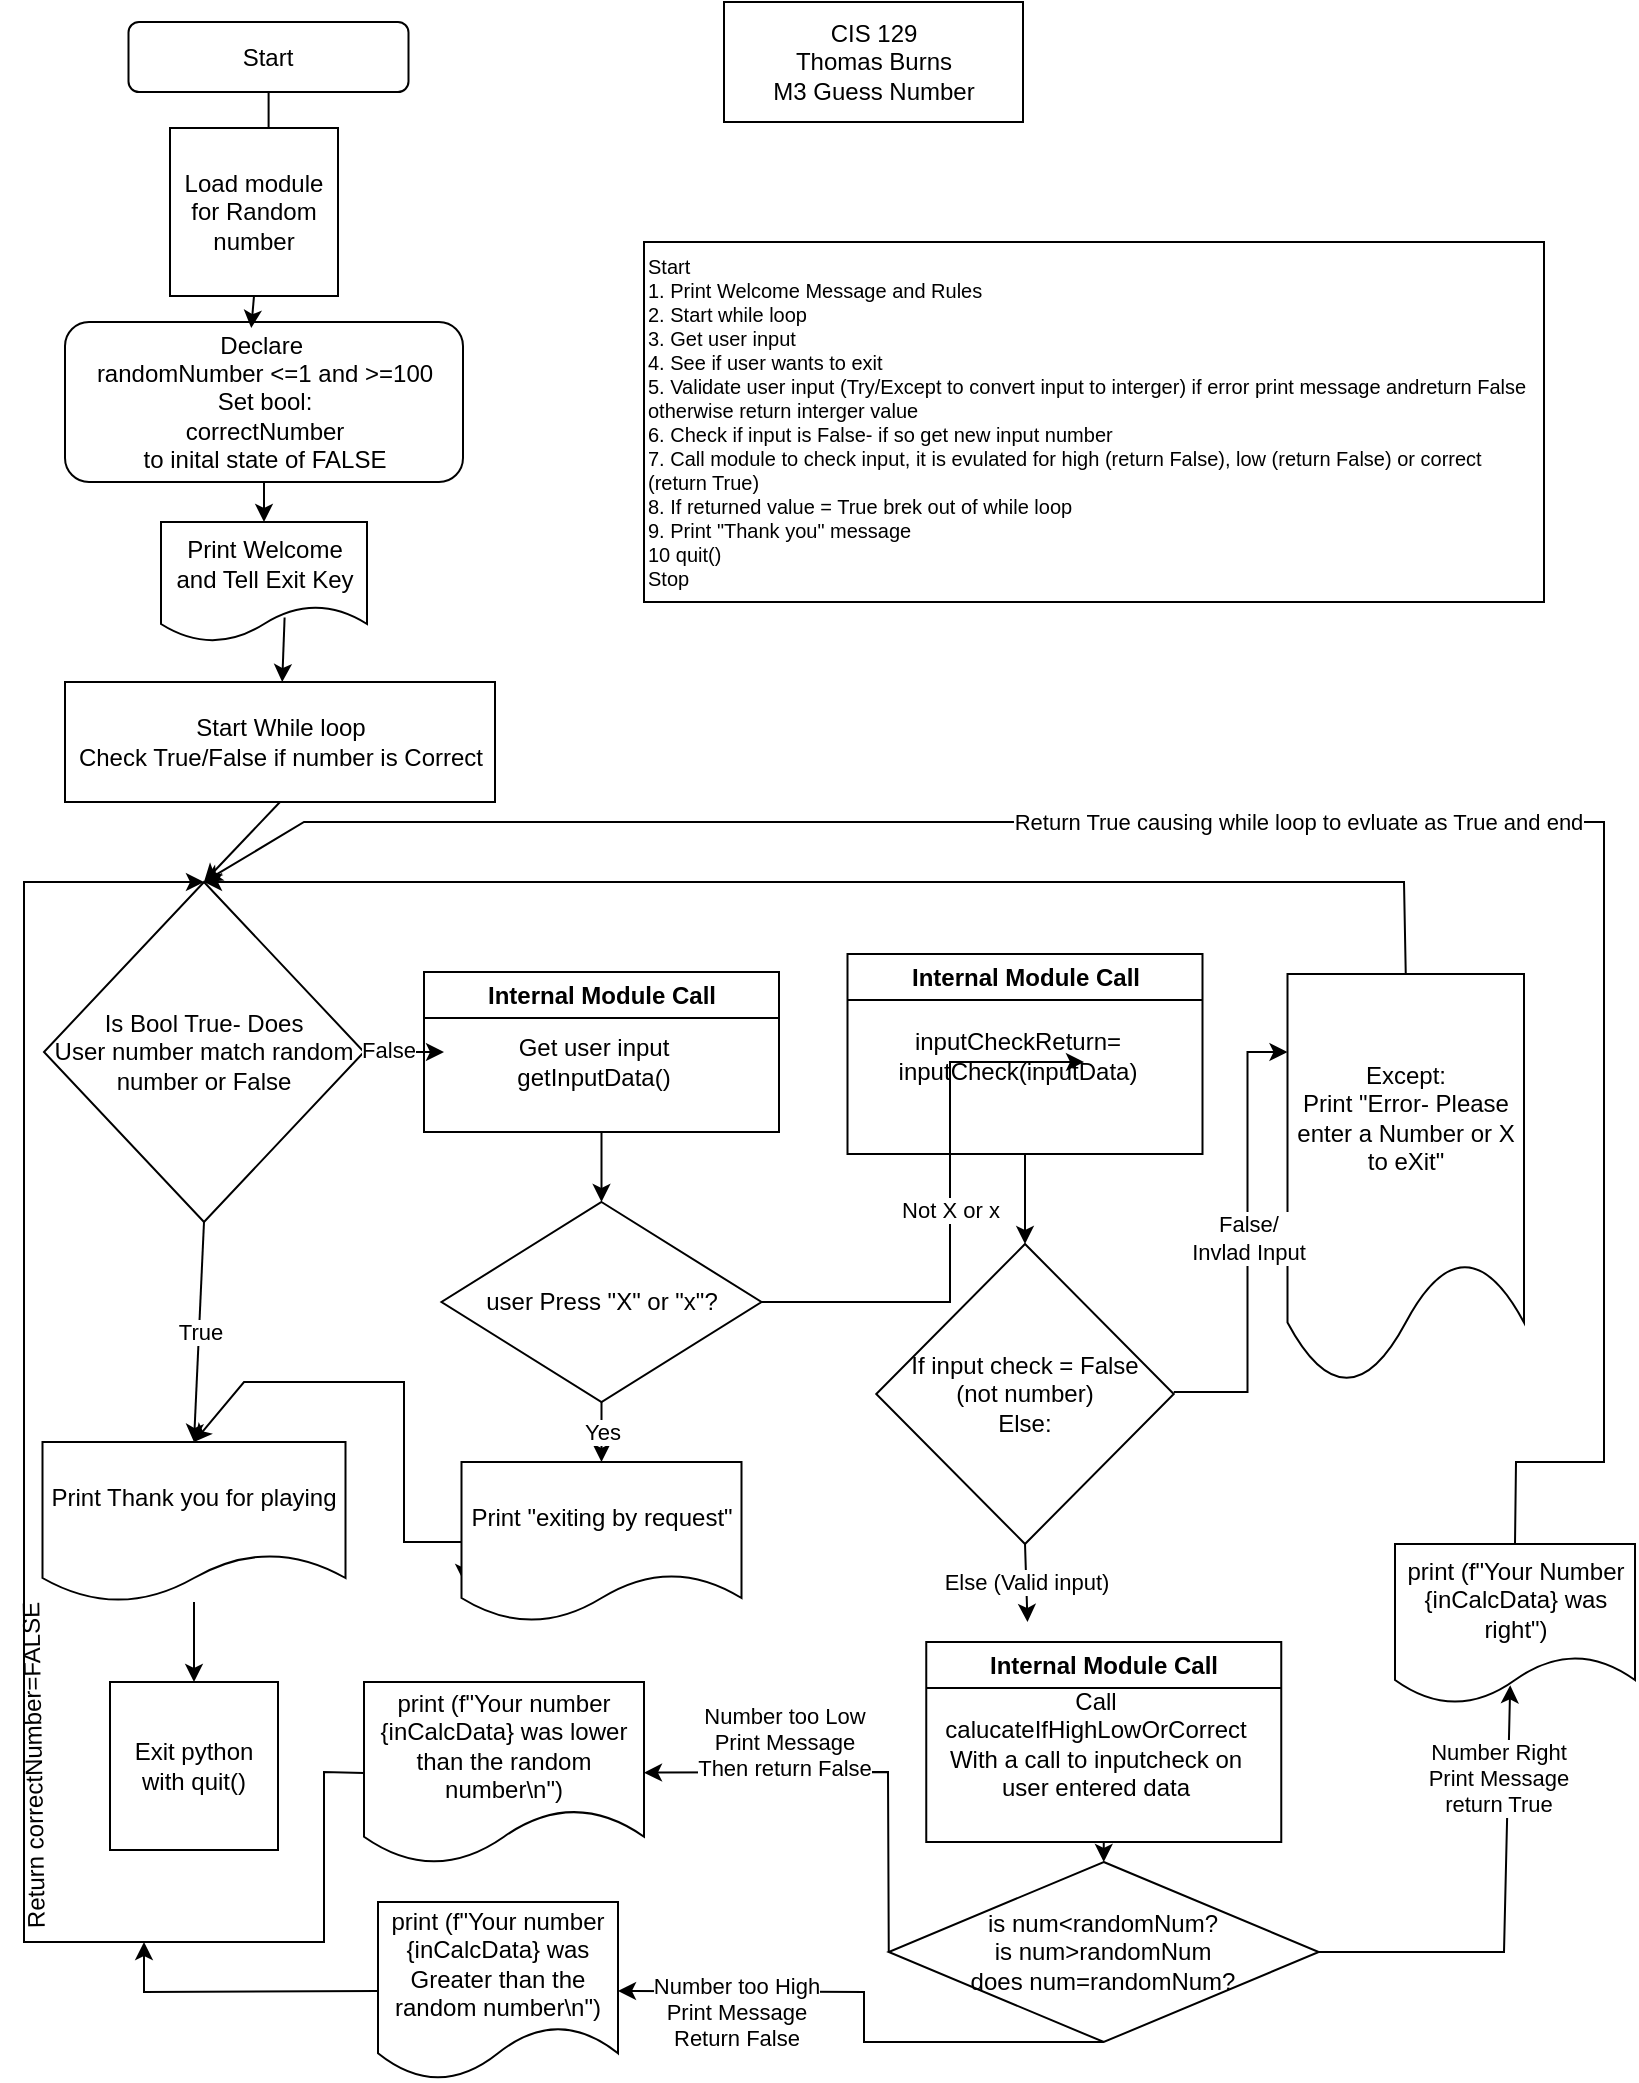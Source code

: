 <mxfile version="22.1.18" type="device">
  <diagram id="C5RBs43oDa-KdzZeNtuy" name="Page-1">
    <mxGraphModel dx="2207" dy="1274" grid="1" gridSize="10" guides="1" tooltips="1" connect="1" arrows="1" fold="1" page="1" pageScale="1" pageWidth="827" pageHeight="1169" math="0" shadow="0">
      <root>
        <mxCell id="WIyWlLk6GJQsqaUBKTNV-0" />
        <mxCell id="WIyWlLk6GJQsqaUBKTNV-1" parent="WIyWlLk6GJQsqaUBKTNV-0" />
        <mxCell id="WIyWlLk6GJQsqaUBKTNV-2" value="" style="rounded=0;html=1;jettySize=auto;orthogonalLoop=1;fontSize=11;endArrow=block;endFill=0;endSize=8;strokeWidth=1;shadow=0;labelBackgroundColor=none;edgeStyle=orthogonalEdgeStyle;entryX=0.5;entryY=0;entryDx=0;entryDy=0;" parent="WIyWlLk6GJQsqaUBKTNV-1" source="WIyWlLk6GJQsqaUBKTNV-3" target="WY30ZvE9TRLJRaWXuD3o-0" edge="1">
          <mxGeometry relative="1" as="geometry">
            <mxPoint x="-628" y="95" as="targetPoint" />
          </mxGeometry>
        </mxCell>
        <mxCell id="WIyWlLk6GJQsqaUBKTNV-3" value="Start" style="rounded=1;whiteSpace=wrap;html=1;fontSize=12;glass=0;strokeWidth=1;shadow=0;" parent="WIyWlLk6GJQsqaUBKTNV-1" vertex="1">
          <mxGeometry x="-757.75" y="20" width="140" height="35" as="geometry" />
        </mxCell>
        <mxCell id="SuNOhPGvzMYFYTVkQDeq-3" value="Start While loop&lt;br&gt;Check True/False if number is Correct" style="rounded=0;whiteSpace=wrap;html=1;" parent="WIyWlLk6GJQsqaUBKTNV-1" vertex="1">
          <mxGeometry x="-789.5" y="350" width="215" height="60" as="geometry" />
        </mxCell>
        <mxCell id="SuNOhPGvzMYFYTVkQDeq-9" value="" style="endArrow=classic;html=1;rounded=0;exitX=0.6;exitY=0.796;exitDx=0;exitDy=0;exitPerimeter=0;" parent="WIyWlLk6GJQsqaUBKTNV-1" source="WY30ZvE9TRLJRaWXuD3o-2" target="SuNOhPGvzMYFYTVkQDeq-3" edge="1">
          <mxGeometry width="50" height="50" relative="1" as="geometry">
            <mxPoint x="-669.6" y="380" as="sourcePoint" />
            <mxPoint x="-468" y="456.02" as="targetPoint" />
          </mxGeometry>
        </mxCell>
        <mxCell id="fb3xNtcODuzkv7CMy7z3-26" value="&lt;div style=&quot;border-color: var(--border-color); font-size: 10px;&quot;&gt;&lt;div style=&quot;border-color: var(--border-color);&quot;&gt;Start&lt;/div&gt;&lt;div style=&quot;border-color: var(--border-color);&quot;&gt;1. Print Welcome Message and Rules&lt;/div&gt;&lt;div style=&quot;border-color: var(--border-color);&quot;&gt;2. Start while loop&lt;/div&gt;&lt;div style=&quot;border-color: var(--border-color);&quot;&gt;3. Get user input&lt;/div&gt;&lt;div style=&quot;border-color: var(--border-color);&quot;&gt;4. See if user wants to exit&lt;/div&gt;&lt;div style=&quot;border-color: var(--border-color);&quot;&gt;5. Validate user input (Try/Except to convert input to interger) if error print message andreturn False otherwise return interger value&lt;/div&gt;&lt;div style=&quot;border-color: var(--border-color);&quot;&gt;6. Check if input is False- if so get new input number&lt;/div&gt;&lt;div style=&quot;border-color: var(--border-color);&quot;&gt;7. Call module to check input, it is evulated for high (return False), low (return False) or correct (return True)&lt;/div&gt;&lt;div style=&quot;border-color: var(--border-color);&quot;&gt;8. If returned value = True brek out of while loop&amp;nbsp;&lt;/div&gt;&lt;div style=&quot;border-color: var(--border-color);&quot;&gt;9. Print &quot;Thank you&quot; message&lt;/div&gt;&lt;div style=&quot;border-color: var(--border-color);&quot;&gt;10 quit()&lt;/div&gt;&lt;div style=&quot;border-color: var(--border-color);&quot;&gt;Stop&lt;/div&gt;&lt;/div&gt;" style="rounded=0;whiteSpace=wrap;html=1;align=left;fontSize=10;" parent="WIyWlLk6GJQsqaUBKTNV-1" vertex="1">
          <mxGeometry x="-500" y="130" width="450" height="180" as="geometry" />
        </mxCell>
        <mxCell id="fb3xNtcODuzkv7CMy7z3-29" value="CIS 129&lt;br style=&quot;border-color: var(--border-color);&quot;&gt;Thomas Burns&lt;br&gt;M3 Guess Number" style="rounded=0;whiteSpace=wrap;html=1;" parent="WIyWlLk6GJQsqaUBKTNV-1" vertex="1">
          <mxGeometry x="-460" y="10" width="149.5" height="60" as="geometry" />
        </mxCell>
        <mxCell id="WY30ZvE9TRLJRaWXuD3o-0" value="Load module&lt;br&gt;for Random&lt;br&gt;number" style="whiteSpace=wrap;html=1;aspect=fixed;" parent="WIyWlLk6GJQsqaUBKTNV-1" vertex="1">
          <mxGeometry x="-737" y="73" width="84" height="84" as="geometry" />
        </mxCell>
        <mxCell id="WY30ZvE9TRLJRaWXuD3o-1" value="Declare&amp;nbsp;&lt;br&gt;randomNumber &amp;lt;=1 and &amp;gt;=100&lt;br&gt;Set bool:&lt;br&gt;correctNumber&lt;br&gt;to inital state of FALSE&lt;br&gt;" style="rounded=1;whiteSpace=wrap;html=1;" parent="WIyWlLk6GJQsqaUBKTNV-1" vertex="1">
          <mxGeometry x="-789.5" y="170" width="199" height="80" as="geometry" />
        </mxCell>
        <mxCell id="WY30ZvE9TRLJRaWXuD3o-2" value="Print Welcome and Tell Exit Key" style="shape=document;whiteSpace=wrap;html=1;boundedLbl=1;" parent="WIyWlLk6GJQsqaUBKTNV-1" vertex="1">
          <mxGeometry x="-741.5" y="270" width="103" height="60" as="geometry" />
        </mxCell>
        <mxCell id="WY30ZvE9TRLJRaWXuD3o-3" value="Is Bool True- Does&lt;br&gt;User number match random number or False&lt;br&gt;" style="rhombus;whiteSpace=wrap;html=1;" parent="WIyWlLk6GJQsqaUBKTNV-1" vertex="1">
          <mxGeometry x="-800" y="450" width="160" height="170" as="geometry" />
        </mxCell>
        <mxCell id="WY30ZvE9TRLJRaWXuD3o-4" value="Print Thank you for playing" style="shape=document;whiteSpace=wrap;html=1;boundedLbl=1;" parent="WIyWlLk6GJQsqaUBKTNV-1" vertex="1">
          <mxGeometry x="-800.75" y="730" width="151.5" height="80" as="geometry" />
        </mxCell>
        <mxCell id="WY30ZvE9TRLJRaWXuD3o-5" value="Exit python with quit()" style="whiteSpace=wrap;html=1;aspect=fixed;" parent="WIyWlLk6GJQsqaUBKTNV-1" vertex="1">
          <mxGeometry x="-767" y="850" width="84" height="84" as="geometry" />
        </mxCell>
        <mxCell id="WY30ZvE9TRLJRaWXuD3o-6" value="True" style="endArrow=classic;html=1;rounded=0;entryX=0.5;entryY=0;entryDx=0;entryDy=0;exitX=0.5;exitY=1;exitDx=0;exitDy=0;" parent="WIyWlLk6GJQsqaUBKTNV-1" source="WY30ZvE9TRLJRaWXuD3o-3" target="WY30ZvE9TRLJRaWXuD3o-4" edge="1">
          <mxGeometry width="50" height="50" relative="1" as="geometry">
            <mxPoint x="-725" y="700" as="sourcePoint" />
            <mxPoint x="-850" y="670" as="targetPoint" />
          </mxGeometry>
        </mxCell>
        <mxCell id="WY30ZvE9TRLJRaWXuD3o-7" value="" style="endArrow=classic;html=1;rounded=0;entryX=0.5;entryY=0;entryDx=0;entryDy=0;" parent="WIyWlLk6GJQsqaUBKTNV-1" source="WY30ZvE9TRLJRaWXuD3o-4" target="WY30ZvE9TRLJRaWXuD3o-5" edge="1">
          <mxGeometry width="50" height="50" relative="1" as="geometry">
            <mxPoint x="-900" y="760" as="sourcePoint" />
            <mxPoint x="-850" y="710" as="targetPoint" />
          </mxGeometry>
        </mxCell>
        <mxCell id="WY30ZvE9TRLJRaWXuD3o-9" value="" style="endArrow=classic;html=1;rounded=0;entryX=0.5;entryY=0;entryDx=0;entryDy=0;exitX=0.5;exitY=1;exitDx=0;exitDy=0;" parent="WIyWlLk6GJQsqaUBKTNV-1" source="WY30ZvE9TRLJRaWXuD3o-1" target="WY30ZvE9TRLJRaWXuD3o-2" edge="1">
          <mxGeometry width="50" height="50" relative="1" as="geometry">
            <mxPoint x="-867" y="320" as="sourcePoint" />
            <mxPoint x="-817" y="270" as="targetPoint" />
          </mxGeometry>
        </mxCell>
        <mxCell id="WY30ZvE9TRLJRaWXuD3o-10" value="" style="endArrow=classic;html=1;rounded=0;exitX=0.5;exitY=1;exitDx=0;exitDy=0;entryX=0.468;entryY=0.038;entryDx=0;entryDy=0;entryPerimeter=0;" parent="WIyWlLk6GJQsqaUBKTNV-1" source="WY30ZvE9TRLJRaWXuD3o-0" target="WY30ZvE9TRLJRaWXuD3o-1" edge="1">
          <mxGeometry width="50" height="50" relative="1" as="geometry">
            <mxPoint x="-477" y="380" as="sourcePoint" />
            <mxPoint x="-427" y="330" as="targetPoint" />
          </mxGeometry>
        </mxCell>
        <mxCell id="WY30ZvE9TRLJRaWXuD3o-11" value="Internal Module Call" style="swimlane;whiteSpace=wrap;html=1;" parent="WIyWlLk6GJQsqaUBKTNV-1" vertex="1">
          <mxGeometry x="-610" y="495" width="177.5" height="80" as="geometry" />
        </mxCell>
        <mxCell id="WY30ZvE9TRLJRaWXuD3o-12" value="Get user input&lt;br&gt;getInputData()" style="text;html=1;strokeColor=none;fillColor=none;align=center;verticalAlign=middle;whiteSpace=wrap;rounded=0;" parent="WY30ZvE9TRLJRaWXuD3o-11" vertex="1">
          <mxGeometry x="30" y="30" width="110" height="30" as="geometry" />
        </mxCell>
        <mxCell id="WY30ZvE9TRLJRaWXuD3o-13" value="" style="endArrow=classic;html=1;rounded=0;exitX=1;exitY=0.5;exitDx=0;exitDy=0;entryX=0;entryY=0.5;entryDx=0;entryDy=0;" parent="WIyWlLk6GJQsqaUBKTNV-1" source="WY30ZvE9TRLJRaWXuD3o-3" edge="1">
          <mxGeometry width="50" height="50" relative="1" as="geometry">
            <mxPoint x="-520" y="720" as="sourcePoint" />
            <mxPoint x="-600" y="535.0" as="targetPoint" />
          </mxGeometry>
        </mxCell>
        <mxCell id="RPnpbUv0buXzIzxyPwI5-33" value="False" style="edgeLabel;html=1;align=center;verticalAlign=middle;resizable=0;points=[];" vertex="1" connectable="0" parent="WY30ZvE9TRLJRaWXuD3o-13">
          <mxGeometry x="-0.392" y="1" relative="1" as="geometry">
            <mxPoint as="offset" />
          </mxGeometry>
        </mxCell>
        <mxCell id="WY30ZvE9TRLJRaWXuD3o-16" value="" style="endArrow=classic;html=1;rounded=0;" parent="WIyWlLk6GJQsqaUBKTNV-1" edge="1">
          <mxGeometry width="50" height="50" relative="1" as="geometry">
            <mxPoint x="-590" y="790" as="sourcePoint" />
            <mxPoint x="-590" y="800" as="targetPoint" />
          </mxGeometry>
        </mxCell>
        <mxCell id="WY30ZvE9TRLJRaWXuD3o-18" value="user Press &quot;X&quot; or &quot;x&quot;?" style="rhombus;whiteSpace=wrap;html=1;" parent="WIyWlLk6GJQsqaUBKTNV-1" vertex="1">
          <mxGeometry x="-601.25" y="610" width="160" height="100" as="geometry" />
        </mxCell>
        <mxCell id="WY30ZvE9TRLJRaWXuD3o-19" value="" style="endArrow=classic;html=1;rounded=0;exitX=0.5;exitY=1;exitDx=0;exitDy=0;entryX=0.5;entryY=0;entryDx=0;entryDy=0;" parent="WIyWlLk6GJQsqaUBKTNV-1" source="WY30ZvE9TRLJRaWXuD3o-11" target="WY30ZvE9TRLJRaWXuD3o-18" edge="1">
          <mxGeometry width="50" height="50" relative="1" as="geometry">
            <mxPoint x="-660" y="660" as="sourcePoint" />
            <mxPoint x="-610" y="610" as="targetPoint" />
          </mxGeometry>
        </mxCell>
        <mxCell id="WY30ZvE9TRLJRaWXuD3o-20" value="Print &quot;exiting by request&quot;" style="shape=document;whiteSpace=wrap;html=1;boundedLbl=1;" parent="WIyWlLk6GJQsqaUBKTNV-1" vertex="1">
          <mxGeometry x="-591.25" y="740" width="140" height="80" as="geometry" />
        </mxCell>
        <mxCell id="WY30ZvE9TRLJRaWXuD3o-21" value="Yes" style="endArrow=classic;html=1;rounded=0;exitX=0.5;exitY=1;exitDx=0;exitDy=0;entryX=0.5;entryY=0;entryDx=0;entryDy=0;" parent="WIyWlLk6GJQsqaUBKTNV-1" source="WY30ZvE9TRLJRaWXuD3o-18" target="WY30ZvE9TRLJRaWXuD3o-20" edge="1">
          <mxGeometry width="50" height="50" relative="1" as="geometry">
            <mxPoint x="-450" y="760" as="sourcePoint" />
            <mxPoint x="-400" y="710" as="targetPoint" />
          </mxGeometry>
        </mxCell>
        <mxCell id="WY30ZvE9TRLJRaWXuD3o-25" value="Not X or x" style="endArrow=classic;html=1;rounded=0;exitX=1;exitY=0.5;exitDx=0;exitDy=0;" parent="WIyWlLk6GJQsqaUBKTNV-1" source="WY30ZvE9TRLJRaWXuD3o-18" edge="1">
          <mxGeometry width="50" height="50" relative="1" as="geometry">
            <mxPoint x="-397" y="560" as="sourcePoint" />
            <mxPoint x="-280" y="540" as="targetPoint" />
            <Array as="points">
              <mxPoint x="-347" y="660" />
              <mxPoint x="-347" y="540" />
            </Array>
          </mxGeometry>
        </mxCell>
        <mxCell id="WY30ZvE9TRLJRaWXuD3o-26" value="is num&amp;lt;randomNum?&lt;br&gt;is num&amp;gt;randomNum&lt;br&gt;does num=randomNum?" style="rhombus;whiteSpace=wrap;html=1;" parent="WIyWlLk6GJQsqaUBKTNV-1" vertex="1">
          <mxGeometry x="-377.62" y="940" width="215" height="90" as="geometry" />
        </mxCell>
        <mxCell id="WY30ZvE9TRLJRaWXuD3o-28" value="Internal Module Call" style="swimlane;whiteSpace=wrap;html=1;" parent="WIyWlLk6GJQsqaUBKTNV-1" vertex="1">
          <mxGeometry x="-358.87" y="830" width="177.5" height="100" as="geometry" />
        </mxCell>
        <mxCell id="WY30ZvE9TRLJRaWXuD3o-29" value="Call calucateIfHighLowOrCorrect&lt;br&gt;With a call to inputcheck on user entered data" style="text;html=1;strokeColor=none;fillColor=none;align=center;verticalAlign=middle;whiteSpace=wrap;rounded=0;" parent="WY30ZvE9TRLJRaWXuD3o-28" vertex="1">
          <mxGeometry x="30" y="31" width="110" height="39" as="geometry" />
        </mxCell>
        <mxCell id="WY30ZvE9TRLJRaWXuD3o-31" value="Except:&lt;br&gt;Print &quot;Error- Please enter a Number or X to eXit&quot;" style="shape=document;whiteSpace=wrap;html=1;boundedLbl=1;" parent="WIyWlLk6GJQsqaUBKTNV-1" vertex="1">
          <mxGeometry x="-178.25" y="496" width="118.25" height="205" as="geometry" />
        </mxCell>
        <mxCell id="RPnpbUv0buXzIzxyPwI5-1" value="If input check = False &lt;br&gt;(not number)&lt;br&gt;Else:" style="rhombus;whiteSpace=wrap;html=1;" vertex="1" parent="WIyWlLk6GJQsqaUBKTNV-1">
          <mxGeometry x="-383.87" y="631" width="148.75" height="150" as="geometry" />
        </mxCell>
        <mxCell id="RPnpbUv0buXzIzxyPwI5-2" value="Internal Module Call" style="swimlane;whiteSpace=wrap;html=1;" vertex="1" parent="WIyWlLk6GJQsqaUBKTNV-1">
          <mxGeometry x="-398.25" y="486" width="177.5" height="100" as="geometry" />
        </mxCell>
        <mxCell id="RPnpbUv0buXzIzxyPwI5-3" value="inputCheckReturn= inputCheck(inputData)" style="text;html=1;strokeColor=none;fillColor=none;align=center;verticalAlign=middle;whiteSpace=wrap;rounded=0;" vertex="1" parent="RPnpbUv0buXzIzxyPwI5-2">
          <mxGeometry x="30" y="31" width="110" height="39" as="geometry" />
        </mxCell>
        <mxCell id="RPnpbUv0buXzIzxyPwI5-4" value="" style="endArrow=classic;html=1;rounded=0;entryX=0.5;entryY=0;entryDx=0;entryDy=0;exitX=0.5;exitY=1;exitDx=0;exitDy=0;" edge="1" parent="WIyWlLk6GJQsqaUBKTNV-1" source="RPnpbUv0buXzIzxyPwI5-2" target="RPnpbUv0buXzIzxyPwI5-1">
          <mxGeometry width="50" height="50" relative="1" as="geometry">
            <mxPoint x="31.75" y="531" as="sourcePoint" />
            <mxPoint x="81.75" y="481" as="targetPoint" />
          </mxGeometry>
        </mxCell>
        <mxCell id="RPnpbUv0buXzIzxyPwI5-5" value="False/&lt;br&gt;Invlad Input" style="endArrow=classic;html=1;rounded=0;exitX=1;exitY=0.5;exitDx=0;exitDy=0;entryX=0;entryY=0.5;entryDx=0;entryDy=0;" edge="1" parent="WIyWlLk6GJQsqaUBKTNV-1">
          <mxGeometry width="50" height="50" relative="1" as="geometry">
            <mxPoint x="-235.12" y="705" as="sourcePoint" />
            <mxPoint x="-178.25" y="535" as="targetPoint" />
            <Array as="points">
              <mxPoint x="-198.25" y="705" />
              <mxPoint x="-198.25" y="535" />
            </Array>
          </mxGeometry>
        </mxCell>
        <mxCell id="RPnpbUv0buXzIzxyPwI5-6" value="" style="endArrow=classic;html=1;rounded=0;exitX=0.5;exitY=0;exitDx=0;exitDy=0;entryX=0.5;entryY=0;entryDx=0;entryDy=0;" edge="1" parent="WIyWlLk6GJQsqaUBKTNV-1" source="WY30ZvE9TRLJRaWXuD3o-31" target="WY30ZvE9TRLJRaWXuD3o-3">
          <mxGeometry width="50" height="50" relative="1" as="geometry">
            <mxPoint x="160" y="810" as="sourcePoint" />
            <mxPoint x="210" y="760" as="targetPoint" />
            <Array as="points">
              <mxPoint x="-120" y="450" />
              <mxPoint x="-310" y="450" />
            </Array>
          </mxGeometry>
        </mxCell>
        <mxCell id="RPnpbUv0buXzIzxyPwI5-9" value="Else (Valid input)" style="endArrow=classic;html=1;rounded=0;exitX=0.5;exitY=1;exitDx=0;exitDy=0;entryX=0.5;entryY=0;entryDx=0;entryDy=0;" edge="1" parent="WIyWlLk6GJQsqaUBKTNV-1" source="RPnpbUv0buXzIzxyPwI5-1">
          <mxGeometry width="50" height="50" relative="1" as="geometry">
            <mxPoint x="-268.25" y="1041" as="sourcePoint" />
            <mxPoint x="-308.25" y="820" as="targetPoint" />
          </mxGeometry>
        </mxCell>
        <mxCell id="RPnpbUv0buXzIzxyPwI5-10" value="" style="endArrow=classic;html=1;rounded=0;exitX=0.5;exitY=1;exitDx=0;exitDy=0;" edge="1" parent="WIyWlLk6GJQsqaUBKTNV-1" source="WY30ZvE9TRLJRaWXuD3o-28" target="WY30ZvE9TRLJRaWXuD3o-26">
          <mxGeometry width="50" height="50" relative="1" as="geometry">
            <mxPoint x="-688.87" y="1200" as="sourcePoint" />
            <mxPoint x="-638.87" y="1150" as="targetPoint" />
          </mxGeometry>
        </mxCell>
        <mxCell id="RPnpbUv0buXzIzxyPwI5-11" value="print (f&quot;Your number {inCalcData} was lower than the random number\n&quot;)" style="shape=document;whiteSpace=wrap;html=1;boundedLbl=1;" vertex="1" parent="WIyWlLk6GJQsqaUBKTNV-1">
          <mxGeometry x="-640" y="850" width="140" height="91" as="geometry" />
        </mxCell>
        <mxCell id="RPnpbUv0buXzIzxyPwI5-12" value="print (f&quot;Your number {inCalcData} was Greater than the random number\n&quot;)" style="shape=document;whiteSpace=wrap;html=1;boundedLbl=1;" vertex="1" parent="WIyWlLk6GJQsqaUBKTNV-1">
          <mxGeometry x="-633" y="960" width="120" height="89" as="geometry" />
        </mxCell>
        <mxCell id="RPnpbUv0buXzIzxyPwI5-13" value="print (f&quot;Your Number {inCalcData} was right&quot;)" style="shape=document;whiteSpace=wrap;html=1;boundedLbl=1;" vertex="1" parent="WIyWlLk6GJQsqaUBKTNV-1">
          <mxGeometry x="-124.5" y="781" width="120" height="80" as="geometry" />
        </mxCell>
        <mxCell id="RPnpbUv0buXzIzxyPwI5-14" value="Number too Low&lt;br&gt;Print Message&lt;br&gt;Then return False" style="endArrow=classic;html=1;rounded=0;exitX=0;exitY=0.5;exitDx=0;exitDy=0;" edge="1" parent="WIyWlLk6GJQsqaUBKTNV-1" source="WY30ZvE9TRLJRaWXuD3o-26" target="RPnpbUv0buXzIzxyPwI5-11">
          <mxGeometry x="0.339" y="-15" width="50" height="50" relative="1" as="geometry">
            <mxPoint x="-408.87" y="990" as="sourcePoint" />
            <mxPoint x="-358.87" y="940" as="targetPoint" />
            <Array as="points">
              <mxPoint x="-378" y="895" />
            </Array>
            <mxPoint as="offset" />
          </mxGeometry>
        </mxCell>
        <mxCell id="RPnpbUv0buXzIzxyPwI5-15" value="" style="endArrow=classic;html=1;rounded=0;entryX=0.5;entryY=0;entryDx=0;entryDy=0;exitX=0;exitY=0.5;exitDx=0;exitDy=0;" edge="1" parent="WIyWlLk6GJQsqaUBKTNV-1" source="RPnpbUv0buXzIzxyPwI5-11" target="WY30ZvE9TRLJRaWXuD3o-3">
          <mxGeometry width="50" height="50" relative="1" as="geometry">
            <mxPoint x="-620" y="1070" as="sourcePoint" />
            <mxPoint x="-570" y="1020" as="targetPoint" />
            <Array as="points">
              <mxPoint x="-660" y="895" />
              <mxPoint x="-660" y="980" />
              <mxPoint x="-810" y="980" />
              <mxPoint x="-810" y="740" />
              <mxPoint x="-810" y="450" />
            </Array>
          </mxGeometry>
        </mxCell>
        <mxCell id="RPnpbUv0buXzIzxyPwI5-17" value="Number too High&lt;br&gt;Print Message&lt;br&gt;Return False" style="endArrow=classic;html=1;rounded=0;exitX=0.5;exitY=1;exitDx=0;exitDy=0;entryX=1;entryY=0.5;entryDx=0;entryDy=0;" edge="1" parent="WIyWlLk6GJQsqaUBKTNV-1" source="WY30ZvE9TRLJRaWXuD3o-26" target="RPnpbUv0buXzIzxyPwI5-12">
          <mxGeometry x="0.555" y="10" width="50" height="50" relative="1" as="geometry">
            <mxPoint x="-178.87" y="1150" as="sourcePoint" />
            <mxPoint x="-128.87" y="1100" as="targetPoint" />
            <Array as="points">
              <mxPoint x="-390" y="1030" />
              <mxPoint x="-390" y="1005" />
            </Array>
            <mxPoint as="offset" />
          </mxGeometry>
        </mxCell>
        <mxCell id="RPnpbUv0buXzIzxyPwI5-21" value="" style="endArrow=classic;html=1;rounded=0;exitX=1;exitY=0.5;exitDx=0;exitDy=0;entryX=0.48;entryY=0.883;entryDx=0;entryDy=0;entryPerimeter=0;" edge="1" parent="WIyWlLk6GJQsqaUBKTNV-1" source="WY30ZvE9TRLJRaWXuD3o-26" target="RPnpbUv0buXzIzxyPwI5-13">
          <mxGeometry width="50" height="50" relative="1" as="geometry">
            <mxPoint x="-118.87" y="1010" as="sourcePoint" />
            <mxPoint x="-68.87" y="960" as="targetPoint" />
            <Array as="points">
              <mxPoint x="-70" y="985" />
            </Array>
          </mxGeometry>
        </mxCell>
        <mxCell id="RPnpbUv0buXzIzxyPwI5-23" value="Number Right&lt;br&gt;Print Message&lt;br&gt;return True" style="edgeLabel;html=1;align=center;verticalAlign=middle;resizable=0;points=[];" vertex="1" connectable="0" parent="RPnpbUv0buXzIzxyPwI5-21">
          <mxGeometry x="-0.033" y="4" relative="1" as="geometry">
            <mxPoint y="-70" as="offset" />
          </mxGeometry>
        </mxCell>
        <mxCell id="RPnpbUv0buXzIzxyPwI5-31" value="" style="endArrow=classic;html=1;rounded=0;exitX=0;exitY=0.5;exitDx=0;exitDy=0;entryX=0.5;entryY=0;entryDx=0;entryDy=0;" edge="1" parent="WIyWlLk6GJQsqaUBKTNV-1" source="WY30ZvE9TRLJRaWXuD3o-20" target="WY30ZvE9TRLJRaWXuD3o-4">
          <mxGeometry width="50" height="50" relative="1" as="geometry">
            <mxPoint x="-640" y="940" as="sourcePoint" />
            <mxPoint x="-590" y="890" as="targetPoint" />
            <Array as="points">
              <mxPoint x="-620" y="780" />
              <mxPoint x="-620" y="700" />
              <mxPoint x="-700" y="700" />
            </Array>
          </mxGeometry>
        </mxCell>
        <mxCell id="RPnpbUv0buXzIzxyPwI5-32" value="" style="endArrow=classic;html=1;rounded=0;exitX=0.5;exitY=1;exitDx=0;exitDy=0;entryX=0.5;entryY=0;entryDx=0;entryDy=0;" edge="1" parent="WIyWlLk6GJQsqaUBKTNV-1" source="SuNOhPGvzMYFYTVkQDeq-3" target="WY30ZvE9TRLJRaWXuD3o-3">
          <mxGeometry width="50" height="50" relative="1" as="geometry">
            <mxPoint x="-440" y="810" as="sourcePoint" />
            <mxPoint x="-390" y="760" as="targetPoint" />
          </mxGeometry>
        </mxCell>
        <mxCell id="RPnpbUv0buXzIzxyPwI5-34" value="Return correctNumber=FALSE" style="text;html=1;align=center;verticalAlign=middle;resizable=0;points=[];autosize=1;strokeColor=none;fillColor=none;rotation=-91;" vertex="1" parent="WIyWlLk6GJQsqaUBKTNV-1">
          <mxGeometry x="-900" y="877" width="190" height="30" as="geometry" />
        </mxCell>
        <mxCell id="RPnpbUv0buXzIzxyPwI5-35" value="" style="endArrow=classic;html=1;rounded=0;exitX=0.5;exitY=0;exitDx=0;exitDy=0;entryX=0.5;entryY=0;entryDx=0;entryDy=0;" edge="1" parent="WIyWlLk6GJQsqaUBKTNV-1" source="RPnpbUv0buXzIzxyPwI5-13" target="WY30ZvE9TRLJRaWXuD3o-3">
          <mxGeometry width="50" height="50" relative="1" as="geometry">
            <mxPoint x="-440" y="750" as="sourcePoint" />
            <mxPoint x="-390" y="700" as="targetPoint" />
            <Array as="points">
              <mxPoint x="-64" y="740" />
              <mxPoint x="-20" y="740" />
              <mxPoint x="-20" y="420" />
              <mxPoint x="-670" y="420" />
            </Array>
          </mxGeometry>
        </mxCell>
        <mxCell id="RPnpbUv0buXzIzxyPwI5-37" value="Return True causing while loop to evluate as True and end" style="edgeLabel;html=1;align=center;verticalAlign=middle;resizable=0;points=[];" vertex="1" connectable="0" parent="RPnpbUv0buXzIzxyPwI5-35">
          <mxGeometry x="0.003" relative="1" as="geometry">
            <mxPoint as="offset" />
          </mxGeometry>
        </mxCell>
        <mxCell id="RPnpbUv0buXzIzxyPwI5-38" value="" style="endArrow=classic;html=1;rounded=0;exitX=0;exitY=0.5;exitDx=0;exitDy=0;" edge="1" parent="WIyWlLk6GJQsqaUBKTNV-1" source="RPnpbUv0buXzIzxyPwI5-12">
          <mxGeometry width="50" height="50" relative="1" as="geometry">
            <mxPoint x="-400" y="1040" as="sourcePoint" />
            <mxPoint x="-750" y="980" as="targetPoint" />
            <Array as="points">
              <mxPoint x="-750" y="1005" />
            </Array>
          </mxGeometry>
        </mxCell>
      </root>
    </mxGraphModel>
  </diagram>
</mxfile>
